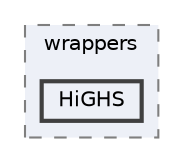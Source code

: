 digraph "/home/runner/work/idol/idol/lib/include/idol/mixed-integer/optimizers/wrappers/HiGHS"
{
 // LATEX_PDF_SIZE
  bgcolor="transparent";
  edge [fontname=Helvetica,fontsize=10,labelfontname=Helvetica,labelfontsize=10];
  node [fontname=Helvetica,fontsize=10,shape=box,height=0.2,width=0.4];
  compound=true
  subgraph clusterdir_864648c1b2bc9fd24dce6a72aa8aaa25 {
    graph [ bgcolor="#edf0f7", pencolor="grey50", label="wrappers", fontname=Helvetica,fontsize=10 style="filled,dashed", URL="dir_864648c1b2bc9fd24dce6a72aa8aaa25.html",tooltip=""]
  dir_b408667eaad9673d950b13427fd7ae1a [label="HiGHS", fillcolor="#edf0f7", color="grey25", style="filled,bold", URL="dir_b408667eaad9673d950b13427fd7ae1a.html",tooltip=""];
  }
}
